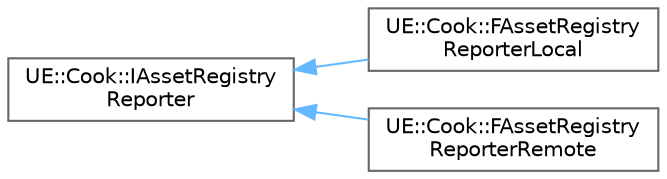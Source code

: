 digraph "Graphical Class Hierarchy"
{
 // INTERACTIVE_SVG=YES
 // LATEX_PDF_SIZE
  bgcolor="transparent";
  edge [fontname=Helvetica,fontsize=10,labelfontname=Helvetica,labelfontsize=10];
  node [fontname=Helvetica,fontsize=10,shape=box,height=0.2,width=0.4];
  rankdir="LR";
  Node0 [id="Node000000",label="UE::Cook::IAssetRegistry\lReporter",height=0.2,width=0.4,color="grey40", fillcolor="white", style="filled",URL="$d9/d4c/classUE_1_1Cook_1_1IAssetRegistryReporter.html",tooltip=" "];
  Node0 -> Node1 [id="edge9012_Node000000_Node000001",dir="back",color="steelblue1",style="solid",tooltip=" "];
  Node1 [id="Node000001",label="UE::Cook::FAssetRegistry\lReporterLocal",height=0.2,width=0.4,color="grey40", fillcolor="white", style="filled",URL="$d8/d73/classUE_1_1Cook_1_1FAssetRegistryReporterLocal.html",tooltip=" "];
  Node0 -> Node2 [id="edge9013_Node000000_Node000002",dir="back",color="steelblue1",style="solid",tooltip=" "];
  Node2 [id="Node000002",label="UE::Cook::FAssetRegistry\lReporterRemote",height=0.2,width=0.4,color="grey40", fillcolor="white", style="filled",URL="$d6/d06/classUE_1_1Cook_1_1FAssetRegistryReporterRemote.html",tooltip=" "];
}
